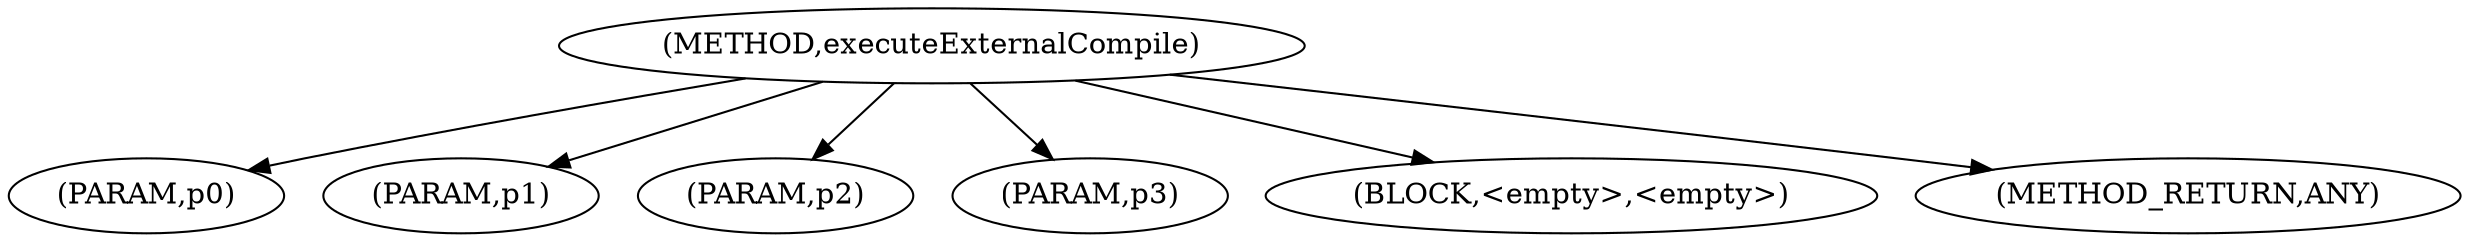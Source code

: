 digraph "executeExternalCompile" {  
"112" [label = <(METHOD,executeExternalCompile)> ]
"113" [label = <(PARAM,p0)> ]
"114" [label = <(PARAM,p1)> ]
"115" [label = <(PARAM,p2)> ]
"116" [label = <(PARAM,p3)> ]
"117" [label = <(BLOCK,&lt;empty&gt;,&lt;empty&gt;)> ]
"118" [label = <(METHOD_RETURN,ANY)> ]
  "112" -> "113" 
  "112" -> "114" 
  "112" -> "117" 
  "112" -> "115" 
  "112" -> "118" 
  "112" -> "116" 
}
